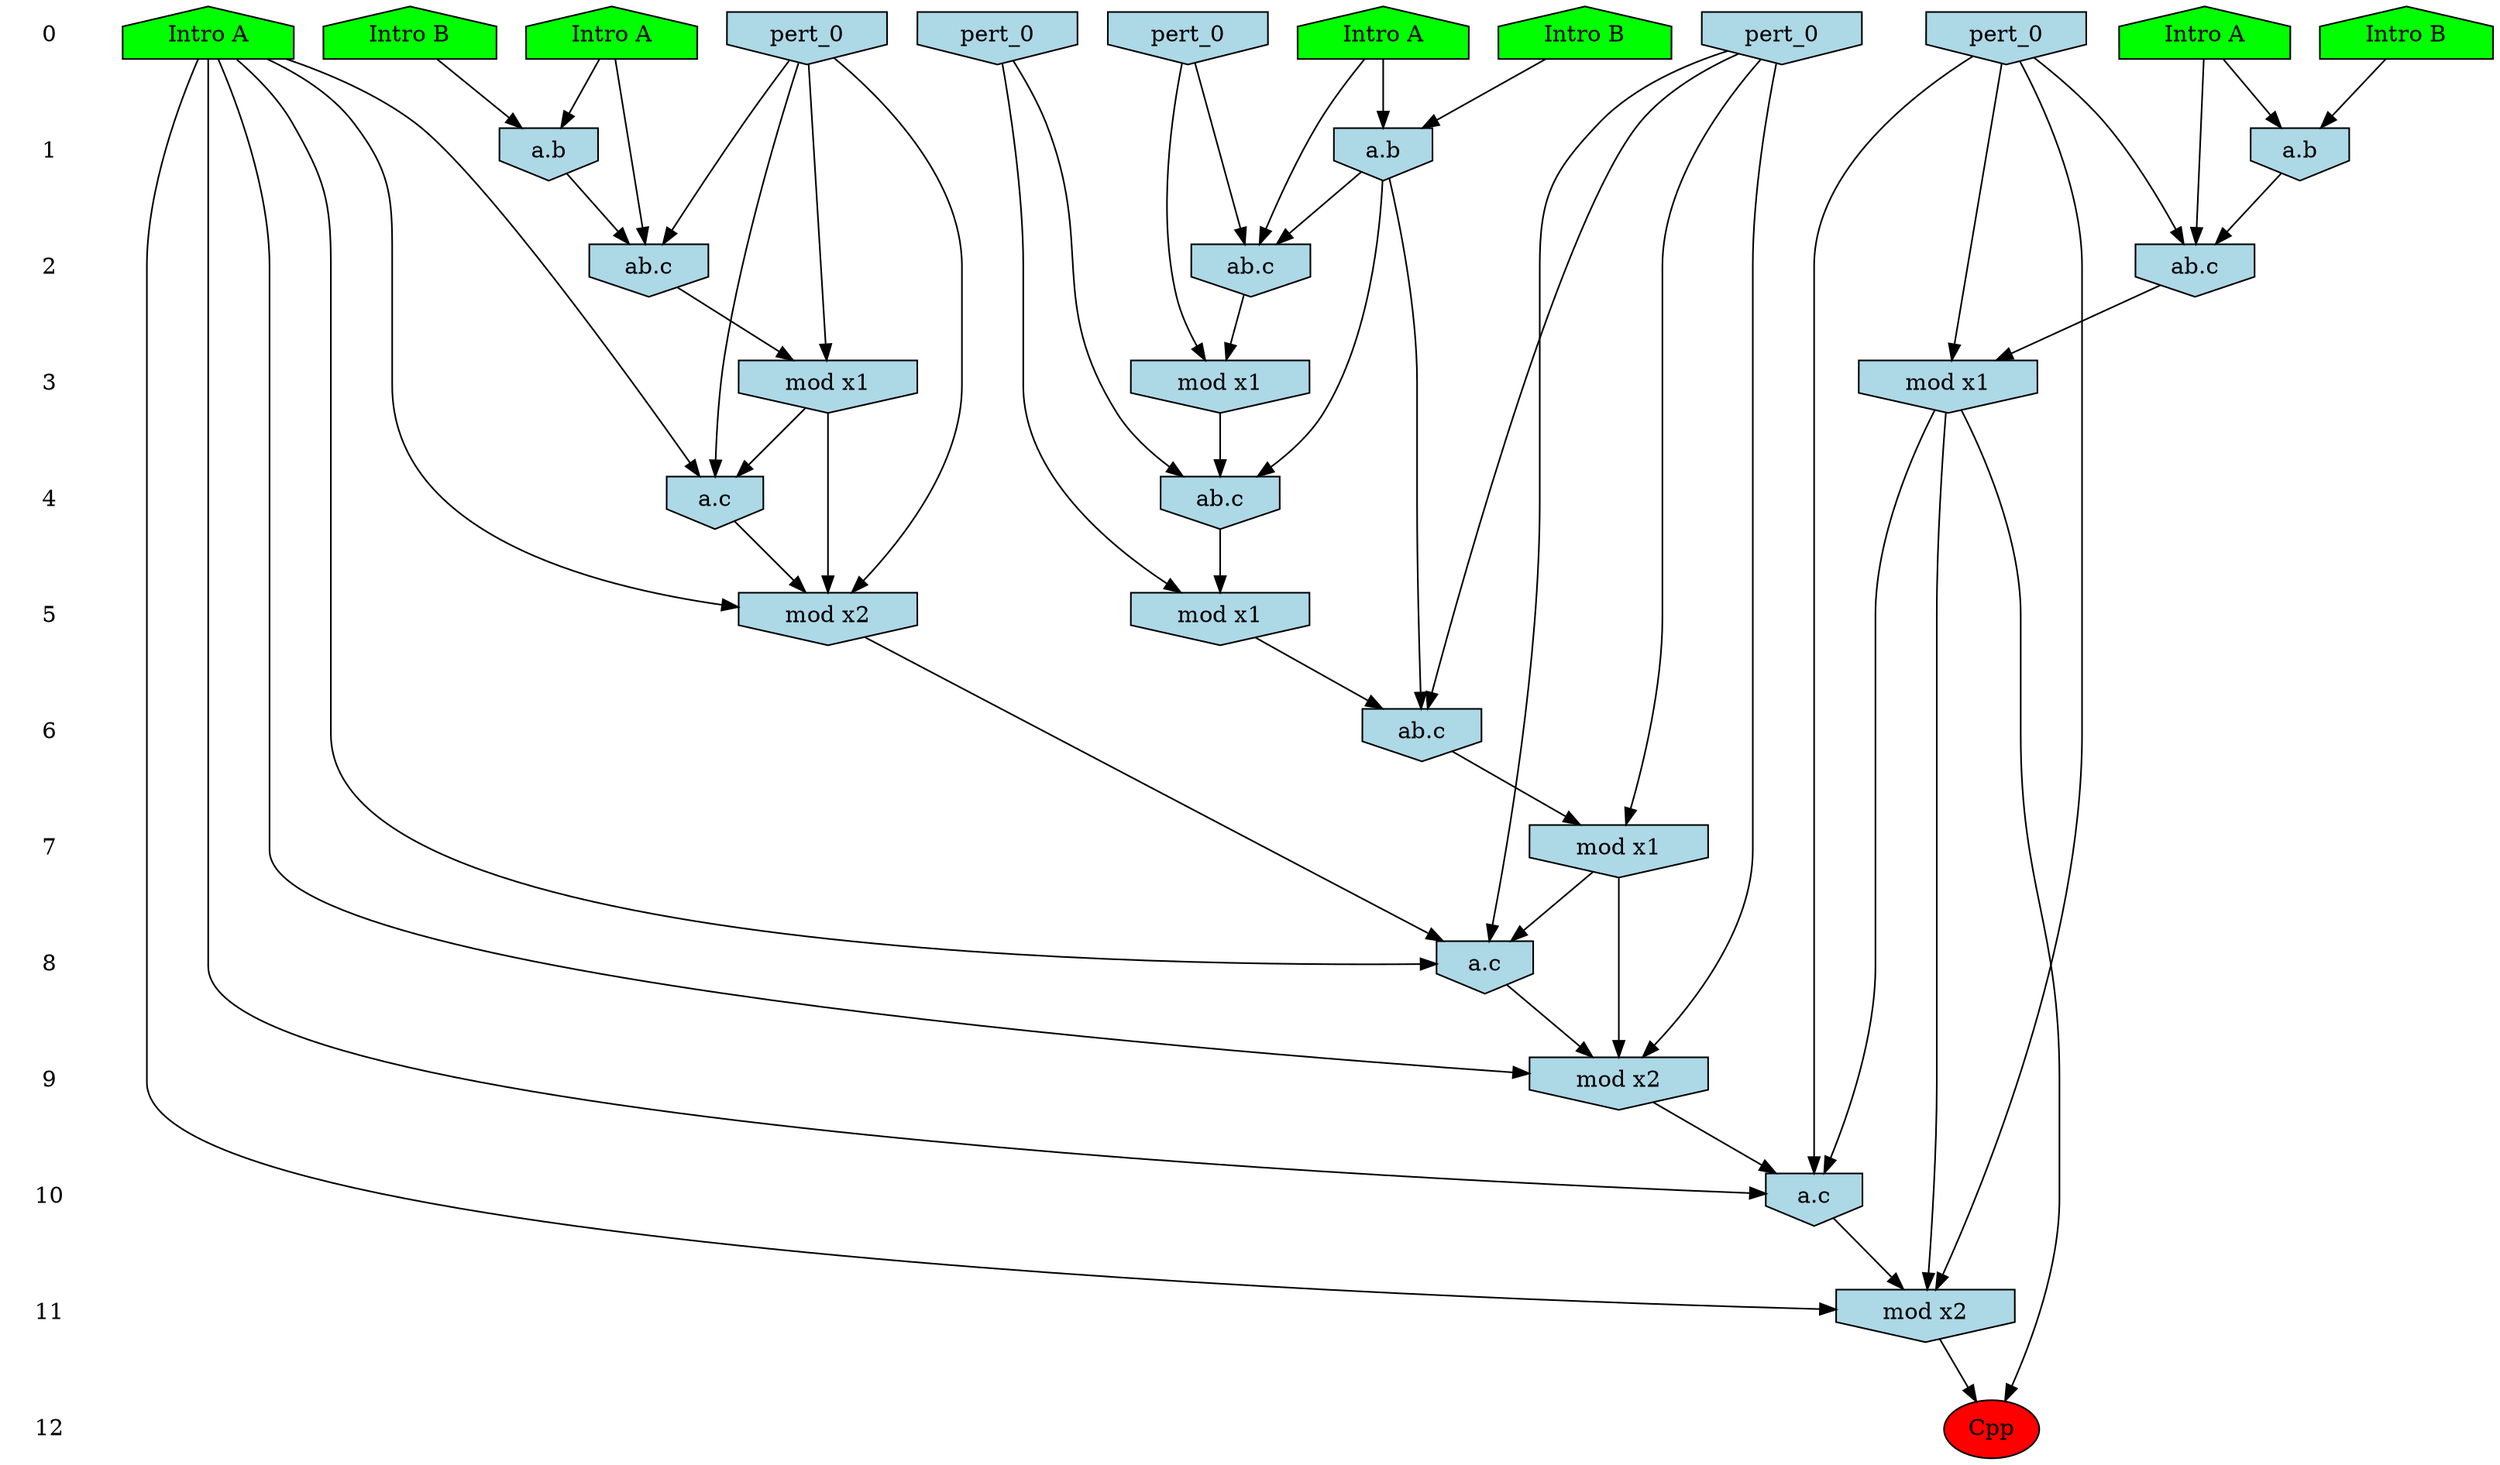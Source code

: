 /* Compression of 1 causal flows obtained in average at 1.004672E+01 t.u */
/* Compressed causal flows were: [4] */
digraph G{
 ranksep=.5 ; 
{ rank = same ; "0" [shape=plaintext] ; node_1 [label ="Intro B", shape=house, style=filled, fillcolor=green] ;
node_2 [label ="Intro B", shape=house, style=filled, fillcolor=green] ;
node_3 [label ="Intro B", shape=house, style=filled, fillcolor=green] ;
node_4 [label ="Intro A", shape=house, style=filled, fillcolor=green] ;
node_5 [label ="Intro A", shape=house, style=filled, fillcolor=green] ;
node_6 [label ="Intro A", shape=house, style=filled, fillcolor=green] ;
node_7 [label ="Intro A", shape=house, style=filled, fillcolor=green] ;
node_11 [label="pert_0", shape=invhouse, style=filled, fillcolor = lightblue] ;
node_12 [label="pert_0", shape=invhouse, style=filled, fillcolor = lightblue] ;
node_13 [label="pert_0", shape=invhouse, style=filled, fillcolor = lightblue] ;
node_14 [label="pert_0", shape=invhouse, style=filled, fillcolor = lightblue] ;
node_15 [label="pert_0", shape=invhouse, style=filled, fillcolor = lightblue] ;
}
{ rank = same ; "1" [shape=plaintext] ; node_8 [label="a.b", shape=invhouse, style=filled, fillcolor = lightblue] ;
node_9 [label="a.b", shape=invhouse, style=filled, fillcolor = lightblue] ;
node_10 [label="a.b", shape=invhouse, style=filled, fillcolor = lightblue] ;
}
{ rank = same ; "2" [shape=plaintext] ; node_16 [label="ab.c", shape=invhouse, style=filled, fillcolor = lightblue] ;
node_18 [label="ab.c", shape=invhouse, style=filled, fillcolor = lightblue] ;
node_20 [label="ab.c", shape=invhouse, style=filled, fillcolor = lightblue] ;
}
{ rank = same ; "3" [shape=plaintext] ; node_17 [label="mod x1", shape=invhouse, style=filled, fillcolor = lightblue] ;
node_21 [label="mod x1", shape=invhouse, style=filled, fillcolor = lightblue] ;
node_24 [label="mod x1", shape=invhouse, style=filled, fillcolor = lightblue] ;
}
{ rank = same ; "4" [shape=plaintext] ; node_19 [label="ab.c", shape=invhouse, style=filled, fillcolor = lightblue] ;
node_26 [label="a.c", shape=invhouse, style=filled, fillcolor = lightblue] ;
}
{ rank = same ; "5" [shape=plaintext] ; node_22 [label="mod x1", shape=invhouse, style=filled, fillcolor = lightblue] ;
node_27 [label="mod x2", shape=invhouse, style=filled, fillcolor = lightblue] ;
}
{ rank = same ; "6" [shape=plaintext] ; node_23 [label="ab.c", shape=invhouse, style=filled, fillcolor = lightblue] ;
}
{ rank = same ; "7" [shape=plaintext] ; node_25 [label="mod x1", shape=invhouse, style=filled, fillcolor = lightblue] ;
}
{ rank = same ; "8" [shape=plaintext] ; node_28 [label="a.c", shape=invhouse, style=filled, fillcolor = lightblue] ;
}
{ rank = same ; "9" [shape=plaintext] ; node_29 [label="mod x2", shape=invhouse, style=filled, fillcolor = lightblue] ;
}
{ rank = same ; "10" [shape=plaintext] ; node_30 [label="a.c", shape=invhouse, style=filled, fillcolor = lightblue] ;
}
{ rank = same ; "11" [shape=plaintext] ; node_31 [label="mod x2", shape=invhouse, style=filled, fillcolor = lightblue] ;
}
{ rank = same ; "12" [shape=plaintext] ; node_32 [label ="Cpp", style=filled, fillcolor=red] ;
}
"0" -> "1" [style="invis"]; 
"1" -> "2" [style="invis"]; 
"2" -> "3" [style="invis"]; 
"3" -> "4" [style="invis"]; 
"4" -> "5" [style="invis"]; 
"5" -> "6" [style="invis"]; 
"6" -> "7" [style="invis"]; 
"7" -> "8" [style="invis"]; 
"8" -> "9" [style="invis"]; 
"9" -> "10" [style="invis"]; 
"10" -> "11" [style="invis"]; 
"11" -> "12" [style="invis"]; 
node_2 -> node_8
node_4 -> node_8
node_3 -> node_9
node_5 -> node_9
node_1 -> node_10
node_7 -> node_10
node_4 -> node_16
node_8 -> node_16
node_13 -> node_16
node_13 -> node_17
node_16 -> node_17
node_7 -> node_18
node_10 -> node_18
node_11 -> node_18
node_8 -> node_19
node_12 -> node_19
node_17 -> node_19
node_5 -> node_20
node_9 -> node_20
node_15 -> node_20
node_11 -> node_21
node_18 -> node_21
node_12 -> node_22
node_19 -> node_22
node_8 -> node_23
node_14 -> node_23
node_22 -> node_23
node_15 -> node_24
node_20 -> node_24
node_14 -> node_25
node_23 -> node_25
node_6 -> node_26
node_15 -> node_26
node_24 -> node_26
node_6 -> node_27
node_15 -> node_27
node_24 -> node_27
node_26 -> node_27
node_6 -> node_28
node_14 -> node_28
node_25 -> node_28
node_27 -> node_28
node_6 -> node_29
node_14 -> node_29
node_25 -> node_29
node_28 -> node_29
node_6 -> node_30
node_11 -> node_30
node_21 -> node_30
node_29 -> node_30
node_6 -> node_31
node_11 -> node_31
node_21 -> node_31
node_30 -> node_31
node_21 -> node_32
node_31 -> node_32
}
/*
 Dot generation time: 0.000000
*/